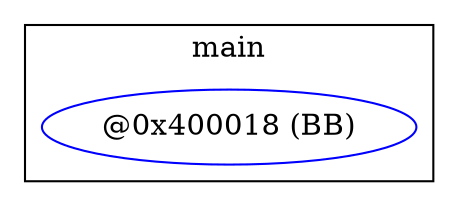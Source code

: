 digraph G {
subgraph cluster_main {
graph [label = "main"];
node0x1399100 [label = "@0x400018 (BB)" ,color="blue"];
}
}
